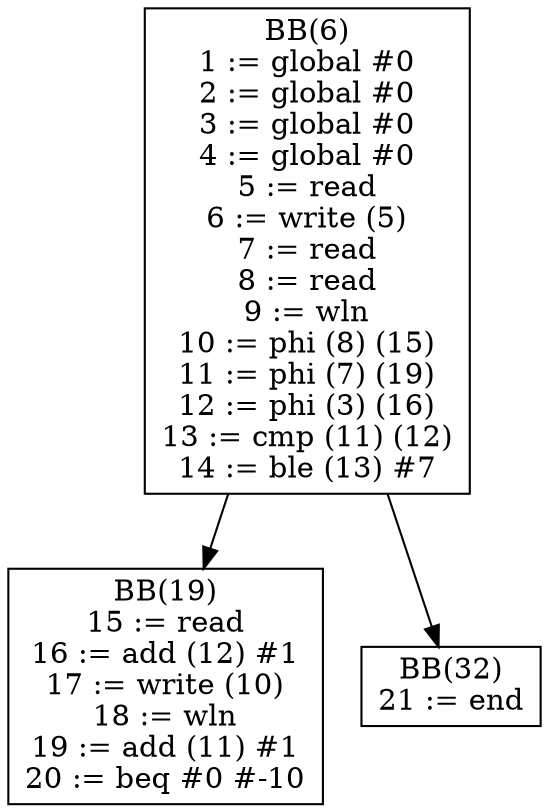 digraph dom {
BB6[shape = box, label = "BB(6)\n" + "1 := global #0\n" + "2 := global #0\n" + "3 := global #0\n" + "4 := global #0\n" + "5 := read\n" + "6 := write (5)\n" + "7 := read\n" + "8 := read\n" + "9 := wln\n" + "10 := phi (8) (15)\n" + "11 := phi (7) (19)\n" + "12 := phi (3) (16)\n" + "13 := cmp (11) (12)\n" + "14 := ble (13) #7\n"];
BB19[shape = box, label = "BB(19)\n" + "15 := read\n" + "16 := add (12) #1\n" + "17 := write (10)\n" + "18 := wln\n" + "19 := add (11) #1\n" + "20 := beq #0 #-10\n"];
BB32[shape = box, label = "BB(32)\n" + "21 := end\n"];
BB6 -> BB19;
BB6 -> BB32;
}
